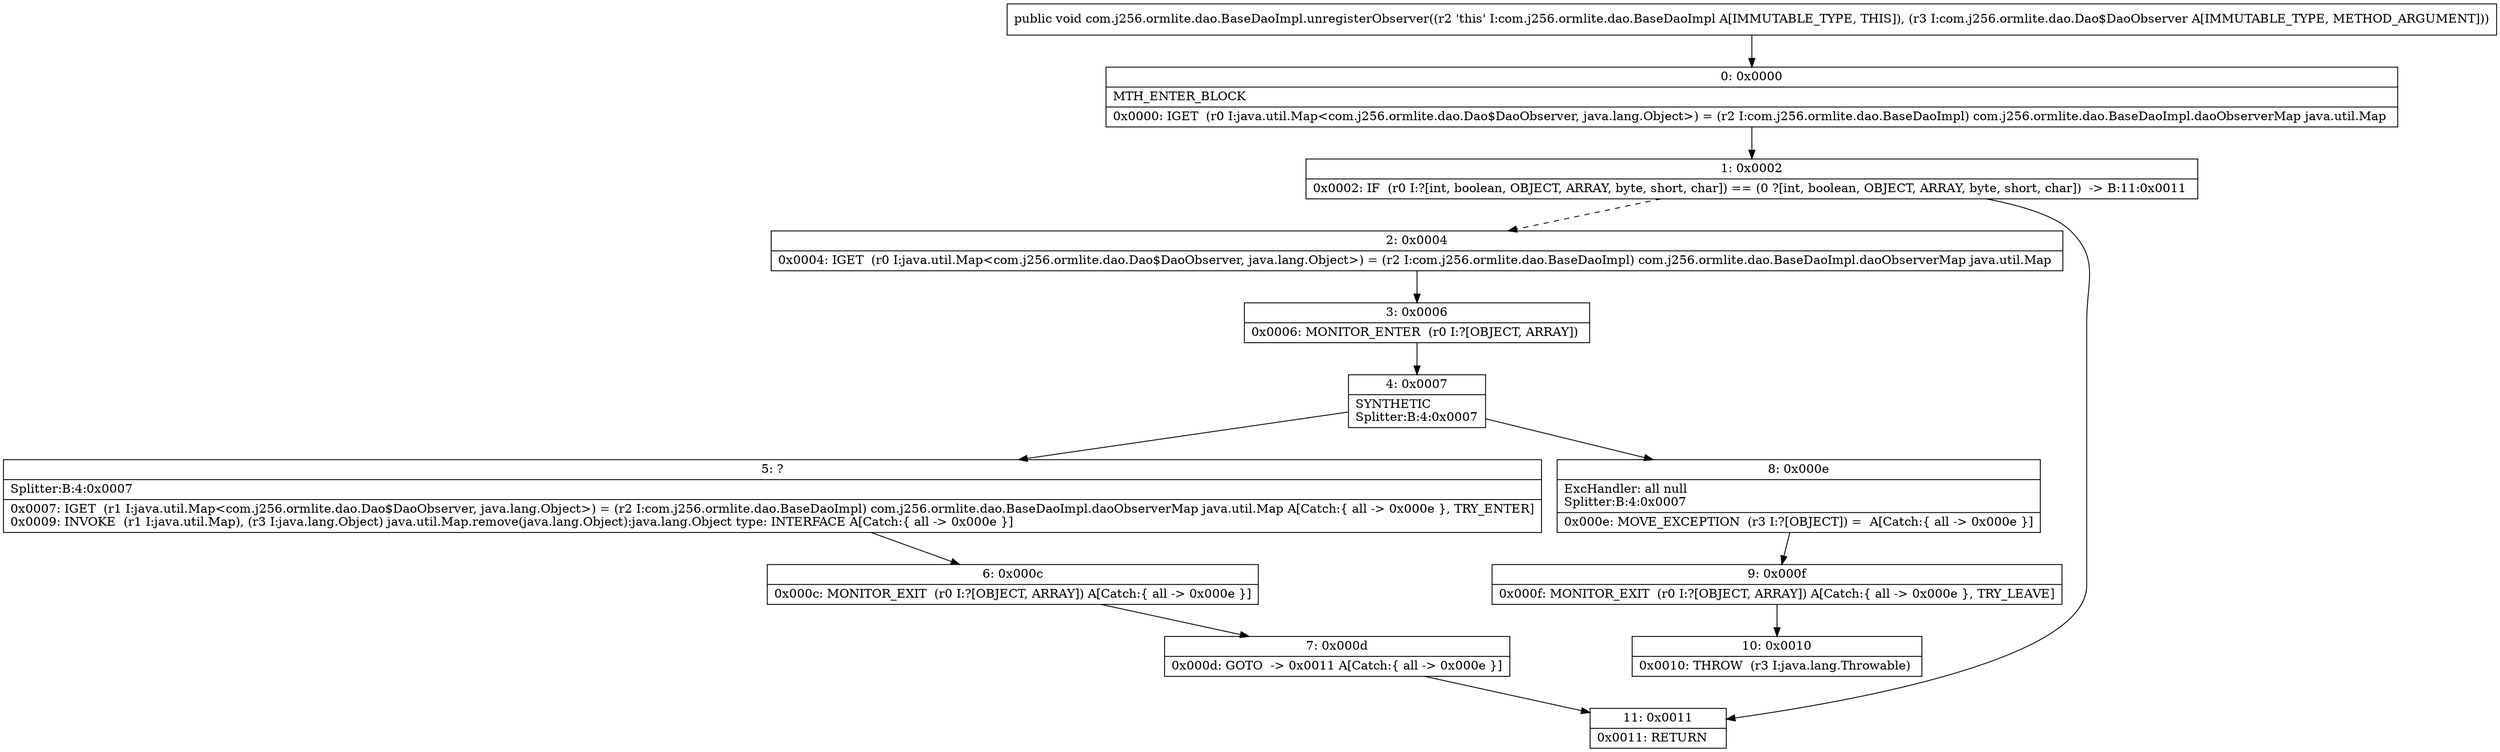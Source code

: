 digraph "CFG forcom.j256.ormlite.dao.BaseDaoImpl.unregisterObserver(Lcom\/j256\/ormlite\/dao\/Dao$DaoObserver;)V" {
Node_0 [shape=record,label="{0\:\ 0x0000|MTH_ENTER_BLOCK\l|0x0000: IGET  (r0 I:java.util.Map\<com.j256.ormlite.dao.Dao$DaoObserver, java.lang.Object\>) = (r2 I:com.j256.ormlite.dao.BaseDaoImpl) com.j256.ormlite.dao.BaseDaoImpl.daoObserverMap java.util.Map \l}"];
Node_1 [shape=record,label="{1\:\ 0x0002|0x0002: IF  (r0 I:?[int, boolean, OBJECT, ARRAY, byte, short, char]) == (0 ?[int, boolean, OBJECT, ARRAY, byte, short, char])  \-\> B:11:0x0011 \l}"];
Node_2 [shape=record,label="{2\:\ 0x0004|0x0004: IGET  (r0 I:java.util.Map\<com.j256.ormlite.dao.Dao$DaoObserver, java.lang.Object\>) = (r2 I:com.j256.ormlite.dao.BaseDaoImpl) com.j256.ormlite.dao.BaseDaoImpl.daoObserverMap java.util.Map \l}"];
Node_3 [shape=record,label="{3\:\ 0x0006|0x0006: MONITOR_ENTER  (r0 I:?[OBJECT, ARRAY]) \l}"];
Node_4 [shape=record,label="{4\:\ 0x0007|SYNTHETIC\lSplitter:B:4:0x0007\l}"];
Node_5 [shape=record,label="{5\:\ ?|Splitter:B:4:0x0007\l|0x0007: IGET  (r1 I:java.util.Map\<com.j256.ormlite.dao.Dao$DaoObserver, java.lang.Object\>) = (r2 I:com.j256.ormlite.dao.BaseDaoImpl) com.j256.ormlite.dao.BaseDaoImpl.daoObserverMap java.util.Map A[Catch:\{ all \-\> 0x000e \}, TRY_ENTER]\l0x0009: INVOKE  (r1 I:java.util.Map), (r3 I:java.lang.Object) java.util.Map.remove(java.lang.Object):java.lang.Object type: INTERFACE A[Catch:\{ all \-\> 0x000e \}]\l}"];
Node_6 [shape=record,label="{6\:\ 0x000c|0x000c: MONITOR_EXIT  (r0 I:?[OBJECT, ARRAY]) A[Catch:\{ all \-\> 0x000e \}]\l}"];
Node_7 [shape=record,label="{7\:\ 0x000d|0x000d: GOTO  \-\> 0x0011 A[Catch:\{ all \-\> 0x000e \}]\l}"];
Node_8 [shape=record,label="{8\:\ 0x000e|ExcHandler: all null\lSplitter:B:4:0x0007\l|0x000e: MOVE_EXCEPTION  (r3 I:?[OBJECT]) =  A[Catch:\{ all \-\> 0x000e \}]\l}"];
Node_9 [shape=record,label="{9\:\ 0x000f|0x000f: MONITOR_EXIT  (r0 I:?[OBJECT, ARRAY]) A[Catch:\{ all \-\> 0x000e \}, TRY_LEAVE]\l}"];
Node_10 [shape=record,label="{10\:\ 0x0010|0x0010: THROW  (r3 I:java.lang.Throwable) \l}"];
Node_11 [shape=record,label="{11\:\ 0x0011|0x0011: RETURN   \l}"];
MethodNode[shape=record,label="{public void com.j256.ormlite.dao.BaseDaoImpl.unregisterObserver((r2 'this' I:com.j256.ormlite.dao.BaseDaoImpl A[IMMUTABLE_TYPE, THIS]), (r3 I:com.j256.ormlite.dao.Dao$DaoObserver A[IMMUTABLE_TYPE, METHOD_ARGUMENT])) }"];
MethodNode -> Node_0;
Node_0 -> Node_1;
Node_1 -> Node_2[style=dashed];
Node_1 -> Node_11;
Node_2 -> Node_3;
Node_3 -> Node_4;
Node_4 -> Node_5;
Node_4 -> Node_8;
Node_5 -> Node_6;
Node_6 -> Node_7;
Node_7 -> Node_11;
Node_8 -> Node_9;
Node_9 -> Node_10;
}


